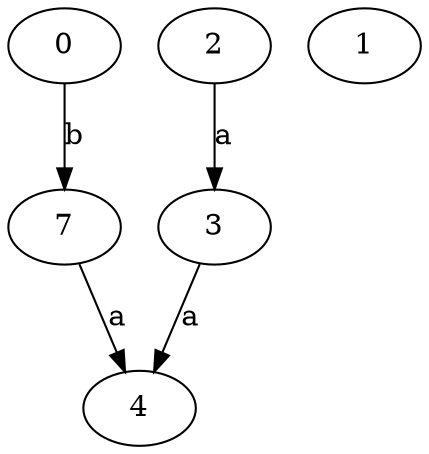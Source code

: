 strict digraph  {
3;
0;
4;
1;
2;
7;
3 -> 4  [label=a];
0 -> 7  [label=b];
2 -> 3  [label=a];
7 -> 4  [label=a];
}
